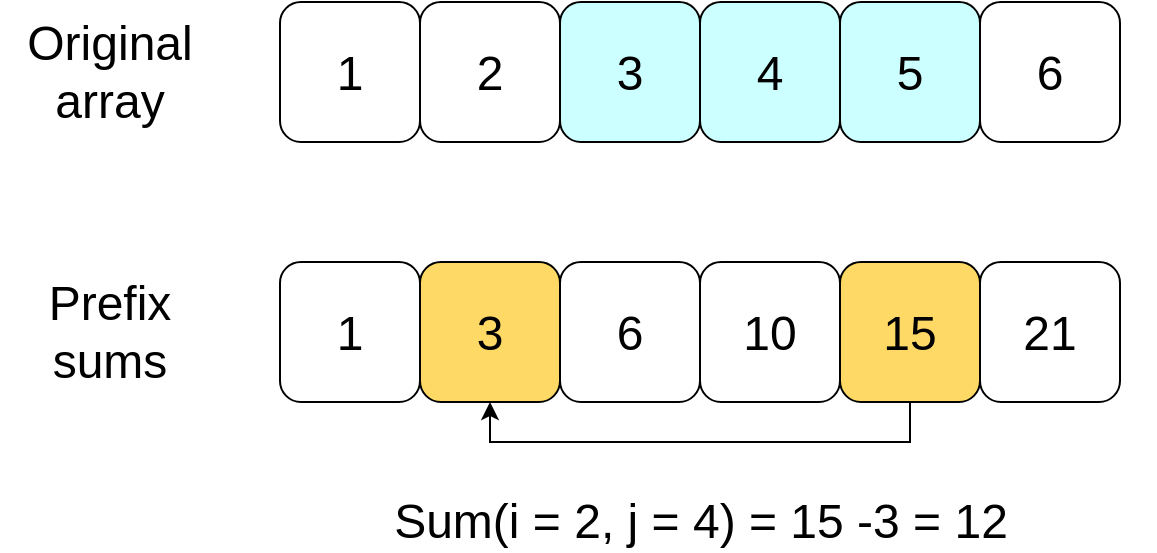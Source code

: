 <mxfile version="12.1.3" pages="1"><diagram id="Jv8KaL1k3MxMkuvOWu19" name="Page-1"><mxGraphModel dx="1648" dy="576" grid="1" gridSize="10" guides="1" tooltips="1" connect="1" arrows="1" fold="1" page="1" pageScale="1" pageWidth="827" pageHeight="1169" math="0" shadow="0"><root><mxCell id="0"/><mxCell id="1" parent="0"/><mxCell id="78ZpSWfUrVub3heXKOJJ-9" value="&lt;font style=&quot;font-size: 24px&quot;&gt;1&lt;/font&gt;" style="rounded=1;whiteSpace=wrap;html=1;fontSize=26;" vertex="1" parent="1"><mxGeometry x="190" y="100" width="70" height="70" as="geometry"/></mxCell><mxCell id="78ZpSWfUrVub3heXKOJJ-10" value="&lt;span style=&quot;font-size: 24px&quot;&gt;2&lt;/span&gt;" style="rounded=1;whiteSpace=wrap;html=1;fontSize=26;" vertex="1" parent="1"><mxGeometry x="260" y="100" width="70" height="70" as="geometry"/></mxCell><mxCell id="78ZpSWfUrVub3heXKOJJ-11" value="&lt;span style=&quot;font-size: 24px&quot;&gt;3&lt;/span&gt;" style="rounded=1;whiteSpace=wrap;html=1;fontSize=26;fillColor=#CCFFFF;" vertex="1" parent="1"><mxGeometry x="330" y="100" width="70" height="70" as="geometry"/></mxCell><mxCell id="78ZpSWfUrVub3heXKOJJ-12" value="&lt;span style=&quot;font-size: 24px&quot;&gt;4&lt;/span&gt;" style="rounded=1;whiteSpace=wrap;html=1;fontSize=26;fillColor=#CCFFFF;" vertex="1" parent="1"><mxGeometry x="400" y="100" width="70" height="70" as="geometry"/></mxCell><mxCell id="78ZpSWfUrVub3heXKOJJ-13" value="&lt;span style=&quot;font-size: 24px&quot;&gt;5&lt;/span&gt;" style="rounded=1;whiteSpace=wrap;html=1;fontSize=26;fillColor=#CCFFFF;" vertex="1" parent="1"><mxGeometry x="470" y="100" width="70" height="70" as="geometry"/></mxCell><mxCell id="78ZpSWfUrVub3heXKOJJ-14" value="&lt;span style=&quot;font-size: 24px&quot;&gt;6&lt;/span&gt;" style="rounded=1;whiteSpace=wrap;html=1;fontSize=26;" vertex="1" parent="1"><mxGeometry x="540" y="100" width="70" height="70" as="geometry"/></mxCell><mxCell id="78ZpSWfUrVub3heXKOJJ-15" value="&lt;font style=&quot;font-size: 24px&quot;&gt;Original array&lt;/font&gt;" style="text;html=1;strokeColor=none;fillColor=none;align=center;verticalAlign=middle;whiteSpace=wrap;rounded=0;" vertex="1" parent="1"><mxGeometry x="50" y="125" width="110" height="20" as="geometry"/></mxCell><mxCell id="78ZpSWfUrVub3heXKOJJ-17" value="&lt;font style=&quot;font-size: 24px&quot;&gt;1&lt;/font&gt;" style="rounded=1;whiteSpace=wrap;html=1;fontSize=26;" vertex="1" parent="1"><mxGeometry x="190" y="230" width="70" height="70" as="geometry"/></mxCell><mxCell id="78ZpSWfUrVub3heXKOJJ-18" value="&lt;span style=&quot;font-size: 24px&quot;&gt;3&lt;/span&gt;" style="rounded=1;whiteSpace=wrap;html=1;fontSize=26;fillColor=#FFD966;" vertex="1" parent="1"><mxGeometry x="260" y="230" width="70" height="70" as="geometry"/></mxCell><mxCell id="78ZpSWfUrVub3heXKOJJ-19" value="&lt;span style=&quot;font-size: 24px&quot;&gt;6&lt;/span&gt;" style="rounded=1;whiteSpace=wrap;html=1;fontSize=26;" vertex="1" parent="1"><mxGeometry x="330" y="230" width="70" height="70" as="geometry"/></mxCell><mxCell id="78ZpSWfUrVub3heXKOJJ-20" value="&lt;span style=&quot;font-size: 24px&quot;&gt;10&lt;/span&gt;" style="rounded=1;whiteSpace=wrap;html=1;fontSize=26;" vertex="1" parent="1"><mxGeometry x="400" y="230" width="70" height="70" as="geometry"/></mxCell><mxCell id="78ZpSWfUrVub3heXKOJJ-24" style="edgeStyle=orthogonalEdgeStyle;rounded=0;orthogonalLoop=1;jettySize=auto;html=1;exitX=0.5;exitY=1;exitDx=0;exitDy=0;entryX=0.5;entryY=1;entryDx=0;entryDy=0;" edge="1" parent="1" source="78ZpSWfUrVub3heXKOJJ-21" target="78ZpSWfUrVub3heXKOJJ-18"><mxGeometry relative="1" as="geometry"/></mxCell><mxCell id="78ZpSWfUrVub3heXKOJJ-21" value="&lt;span style=&quot;font-size: 24px&quot;&gt;15&lt;/span&gt;" style="rounded=1;whiteSpace=wrap;html=1;fontSize=26;fillColor=#FFD966;" vertex="1" parent="1"><mxGeometry x="470" y="230" width="70" height="70" as="geometry"/></mxCell><mxCell id="78ZpSWfUrVub3heXKOJJ-22" value="&lt;span style=&quot;font-size: 24px&quot;&gt;21&lt;/span&gt;" style="rounded=1;whiteSpace=wrap;html=1;fontSize=26;" vertex="1" parent="1"><mxGeometry x="540" y="230" width="70" height="70" as="geometry"/></mxCell><mxCell id="78ZpSWfUrVub3heXKOJJ-23" value="&lt;span style=&quot;font-size: 24px&quot;&gt;Prefix sums&lt;/span&gt;" style="text;html=1;strokeColor=none;fillColor=none;align=center;verticalAlign=middle;whiteSpace=wrap;rounded=0;" vertex="1" parent="1"><mxGeometry x="50" y="255" width="110" height="20" as="geometry"/></mxCell><mxCell id="78ZpSWfUrVub3heXKOJJ-26" value="&lt;span style=&quot;font-size: 24px&quot;&gt;Sum(i = 2, j = 4) = 15 -3 = 12&lt;/span&gt;" style="text;html=1;strokeColor=none;fillColor=none;align=center;verticalAlign=middle;whiteSpace=wrap;rounded=0;" vertex="1" parent="1"><mxGeometry x="172.5" y="350" width="455" height="20" as="geometry"/></mxCell></root></mxGraphModel></diagram></mxfile>